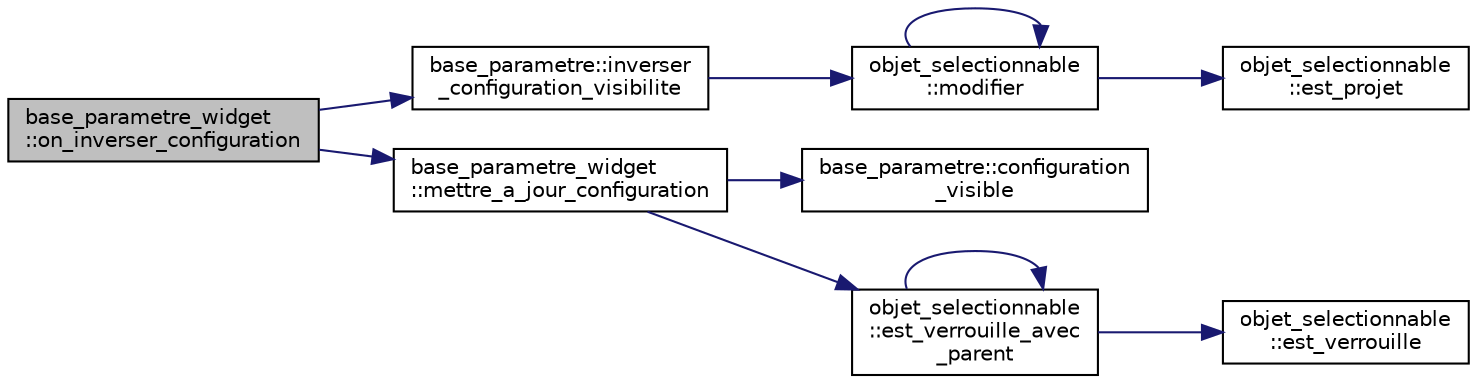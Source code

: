 digraph "base_parametre_widget::on_inverser_configuration"
{
  edge [fontname="Helvetica",fontsize="10",labelfontname="Helvetica",labelfontsize="10"];
  node [fontname="Helvetica",fontsize="10",shape=record];
  rankdir="LR";
  Node62 [label="base_parametre_widget\l::on_inverser_configuration",height=0.2,width=0.4,color="black", fillcolor="grey75", style="filled", fontcolor="black"];
  Node62 -> Node63 [color="midnightblue",fontsize="10",style="solid",fontname="Helvetica"];
  Node63 [label="base_parametre::inverser\l_configuration_visibilite",height=0.2,width=0.4,color="black", fillcolor="white", style="filled",URL="$classbase__parametre.html#aeec324199a052ddfa5b527556322547f"];
  Node63 -> Node64 [color="midnightblue",fontsize="10",style="solid",fontname="Helvetica"];
  Node64 [label="objet_selectionnable\l::modifier",height=0.2,width=0.4,color="black", fillcolor="white", style="filled",URL="$classobjet__selectionnable.html#a9f76b8e89231a79c3fc840af874bd868"];
  Node64 -> Node65 [color="midnightblue",fontsize="10",style="solid",fontname="Helvetica"];
  Node65 [label="objet_selectionnable\l::est_projet",height=0.2,width=0.4,color="black", fillcolor="white", style="filled",URL="$classobjet__selectionnable.html#a49ea1a29523e46f099896477a2b43eaa"];
  Node64 -> Node64 [color="midnightblue",fontsize="10",style="solid",fontname="Helvetica"];
  Node62 -> Node66 [color="midnightblue",fontsize="10",style="solid",fontname="Helvetica"];
  Node66 [label="base_parametre_widget\l::mettre_a_jour_configuration",height=0.2,width=0.4,color="black", fillcolor="white", style="filled",URL="$classbase__parametre__widget.html#a0e8a415acdd2eaa7aa595664b7415b96",tooltip="Mettre à jour la visualisation de la configuration. "];
  Node66 -> Node67 [color="midnightblue",fontsize="10",style="solid",fontname="Helvetica"];
  Node67 [label="base_parametre::configuration\l_visible",height=0.2,width=0.4,color="black", fillcolor="white", style="filled",URL="$classbase__parametre.html#a76d6b70f40b18a33f0b0a56e85782a8d"];
  Node66 -> Node68 [color="midnightblue",fontsize="10",style="solid",fontname="Helvetica"];
  Node68 [label="objet_selectionnable\l::est_verrouille_avec\l_parent",height=0.2,width=0.4,color="black", fillcolor="white", style="filled",URL="$classobjet__selectionnable.html#a001c4584a6430689f478544ec560fb7e"];
  Node68 -> Node69 [color="midnightblue",fontsize="10",style="solid",fontname="Helvetica"];
  Node69 [label="objet_selectionnable\l::est_verrouille",height=0.2,width=0.4,color="black", fillcolor="white", style="filled",URL="$classobjet__selectionnable.html#ae9c29950b9e5b582338ac659ecc3e3d6"];
  Node68 -> Node68 [color="midnightblue",fontsize="10",style="solid",fontname="Helvetica"];
}
